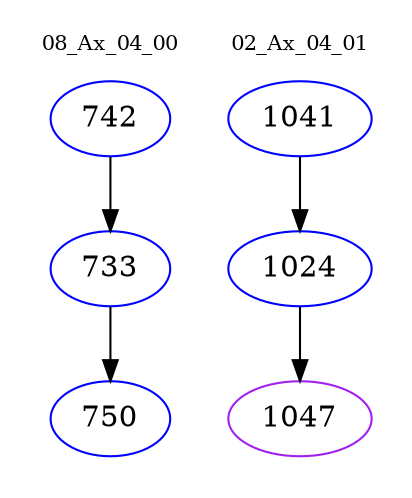 digraph{
subgraph cluster_0 {
color = white
label = "08_Ax_04_00";
fontsize=10;
T0_742 [label="742", color="blue"]
T0_742 -> T0_733 [color="black"]
T0_733 [label="733", color="blue"]
T0_733 -> T0_750 [color="black"]
T0_750 [label="750", color="blue"]
}
subgraph cluster_1 {
color = white
label = "02_Ax_04_01";
fontsize=10;
T1_1041 [label="1041", color="blue"]
T1_1041 -> T1_1024 [color="black"]
T1_1024 [label="1024", color="blue"]
T1_1024 -> T1_1047 [color="black"]
T1_1047 [label="1047", color="purple"]
}
}

